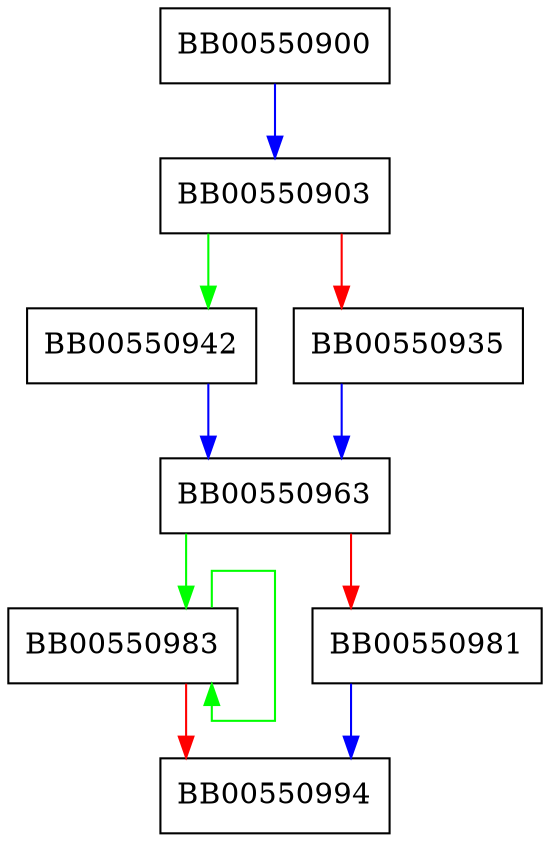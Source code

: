 digraph bn_mulx4x_mont_gather5 {
  node [shape="box"];
  graph [splines=ortho];
  BB00550900 -> BB00550903 [color="blue"];
  BB00550903 -> BB00550942 [color="green"];
  BB00550903 -> BB00550935 [color="red"];
  BB00550935 -> BB00550963 [color="blue"];
  BB00550942 -> BB00550963 [color="blue"];
  BB00550963 -> BB00550983 [color="green"];
  BB00550963 -> BB00550981 [color="red"];
  BB00550981 -> BB00550994 [color="blue"];
  BB00550983 -> BB00550983 [color="green"];
  BB00550983 -> BB00550994 [color="red"];
}